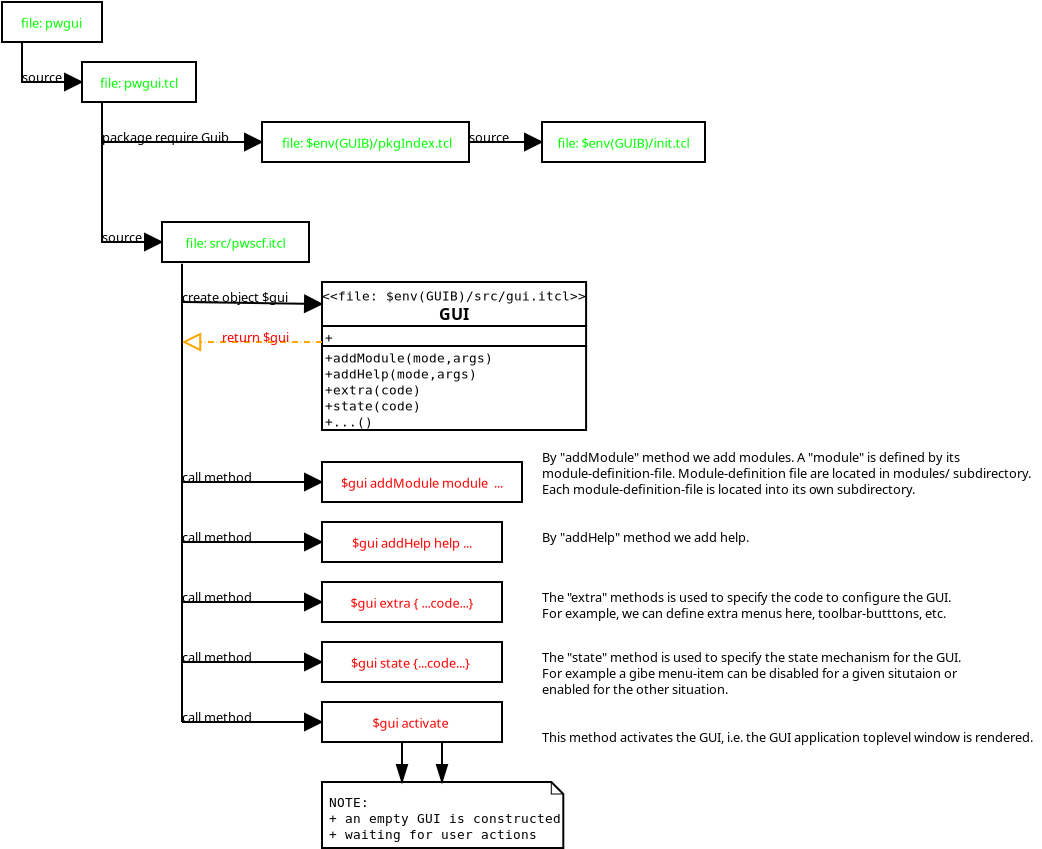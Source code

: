 <?xml version="1.0" encoding="UTF-8"?>
<dia:diagram xmlns:dia="http://www.lysator.liu.se/~alla/dia/"><dia:layer name="Background" visible="true"><dia:object type="Flowchart - Box" version="0" id="O0"><dia:attribute name="obj_pos"><dia:point val="1,1"/></dia:attribute><dia:attribute name="obj_bb"><dia:rectangle val="0.95,0.95;6.05,3.05"/></dia:attribute><dia:attribute name="elem_corner"><dia:point val="1,1"/></dia:attribute><dia:attribute name="elem_width"><dia:real val="5"/></dia:attribute><dia:attribute name="elem_height"><dia:real val="2"/></dia:attribute><dia:attribute name="show_background"><dia:boolean val="true"/></dia:attribute><dia:attribute name="padding"><dia:real val="0.5"/></dia:attribute><dia:attribute name="text"><dia:composite type="text"><dia:attribute name="string"><dia:string>#file: pwgui#</dia:string></dia:attribute><dia:attribute name="font"><dia:font family="sans" style="0" name="Courier"/></dia:attribute><dia:attribute name="height"><dia:real val="0.8"/></dia:attribute><dia:attribute name="pos"><dia:point val="3.5,2.3"/></dia:attribute><dia:attribute name="color"><dia:color val="#00ff00"/></dia:attribute><dia:attribute name="alignment"><dia:enum val="1"/></dia:attribute></dia:composite></dia:attribute></dia:object><dia:object type="Flowchart - Box" version="0" id="O1"><dia:attribute name="obj_pos"><dia:point val="5,4"/></dia:attribute><dia:attribute name="obj_bb"><dia:rectangle val="4.95,3.95;10.75,6.05"/></dia:attribute><dia:attribute name="elem_corner"><dia:point val="5,4"/></dia:attribute><dia:attribute name="elem_width"><dia:real val="5.7"/></dia:attribute><dia:attribute name="elem_height"><dia:real val="2"/></dia:attribute><dia:attribute name="show_background"><dia:boolean val="true"/></dia:attribute><dia:attribute name="padding"><dia:real val="0.5"/></dia:attribute><dia:attribute name="text"><dia:composite type="text"><dia:attribute name="string"><dia:string>#file: pwgui.tcl#</dia:string></dia:attribute><dia:attribute name="font"><dia:font family="sans" style="0" name="Courier"/></dia:attribute><dia:attribute name="height"><dia:real val="0.8"/></dia:attribute><dia:attribute name="pos"><dia:point val="7.85,5.3"/></dia:attribute><dia:attribute name="color"><dia:color val="#00ff00"/></dia:attribute><dia:attribute name="alignment"><dia:enum val="1"/></dia:attribute></dia:composite></dia:attribute></dia:object><dia:object type="Flowchart - Box" version="0" id="O2"><dia:attribute name="obj_pos"><dia:point val="14,7"/></dia:attribute><dia:attribute name="obj_bb"><dia:rectangle val="13.95,6.95;24.4,9.05"/></dia:attribute><dia:attribute name="elem_corner"><dia:point val="14,7"/></dia:attribute><dia:attribute name="elem_width"><dia:real val="10.35"/></dia:attribute><dia:attribute name="elem_height"><dia:real val="2"/></dia:attribute><dia:attribute name="show_background"><dia:boolean val="true"/></dia:attribute><dia:attribute name="padding"><dia:real val="0.5"/></dia:attribute><dia:attribute name="text"><dia:composite type="text"><dia:attribute name="string"><dia:string># file: $env(GUIB)/pkgIndex.tcl#</dia:string></dia:attribute><dia:attribute name="font"><dia:font family="sans" style="0" name="Courier"/></dia:attribute><dia:attribute name="height"><dia:real val="0.8"/></dia:attribute><dia:attribute name="pos"><dia:point val="19.175,8.3"/></dia:attribute><dia:attribute name="color"><dia:color val="#00ff00"/></dia:attribute><dia:attribute name="alignment"><dia:enum val="1"/></dia:attribute></dia:composite></dia:attribute></dia:object><dia:object type="Standard - Text" version="0" id="O3"><dia:attribute name="obj_pos"><dia:point val="7,21"/></dia:attribute><dia:attribute name="obj_bb"><dia:rectangle val="7,20.3;7,21.3"/></dia:attribute><dia:attribute name="text"><dia:composite type="text"><dia:attribute name="string"><dia:string>##</dia:string></dia:attribute><dia:attribute name="font"><dia:font family="sans" style="0" name="Courier"/></dia:attribute><dia:attribute name="height"><dia:real val="0.8"/></dia:attribute><dia:attribute name="pos"><dia:point val="7,21"/></dia:attribute><dia:attribute name="color"><dia:color val="#000000"/></dia:attribute><dia:attribute name="alignment"><dia:enum val="0"/></dia:attribute></dia:composite></dia:attribute></dia:object><dia:object type="Flowchart - Box" version="0" id="O4"><dia:attribute name="obj_pos"><dia:point val="28,7"/></dia:attribute><dia:attribute name="obj_bb"><dia:rectangle val="27.95,6.95;36.2,9.05"/></dia:attribute><dia:attribute name="elem_corner"><dia:point val="28,7"/></dia:attribute><dia:attribute name="elem_width"><dia:real val="8.15"/></dia:attribute><dia:attribute name="elem_height"><dia:real val="2"/></dia:attribute><dia:attribute name="show_background"><dia:boolean val="true"/></dia:attribute><dia:attribute name="padding"><dia:real val="0.5"/></dia:attribute><dia:attribute name="text"><dia:composite type="text"><dia:attribute name="string"><dia:string>#file: $env(GUIB)/init.tcl#</dia:string></dia:attribute><dia:attribute name="font"><dia:font family="sans" style="0" name="Courier"/></dia:attribute><dia:attribute name="height"><dia:real val="0.8"/></dia:attribute><dia:attribute name="pos"><dia:point val="32.075,8.3"/></dia:attribute><dia:attribute name="color"><dia:color val="#00ff00"/></dia:attribute><dia:attribute name="alignment"><dia:enum val="1"/></dia:attribute></dia:composite></dia:attribute></dia:object><dia:object type="Standard - ZigZagLine" version="0" id="O5"><dia:attribute name="obj_pos"><dia:point val="2,3"/></dia:attribute><dia:attribute name="obj_bb"><dia:rectangle val="1.95,2.95;5.071,5.05"/></dia:attribute><dia:attribute name="orth_points"><dia:point val="2,3"/><dia:point val="2,5"/><dia:point val="5,5"/><dia:point val="5,5"/></dia:attribute><dia:attribute name="orth_orient"><dia:enum val="1"/><dia:enum val="0"/><dia:enum val="1"/></dia:attribute><dia:attribute name="end_arrow"><dia:enum val="3"/></dia:attribute><dia:attribute name="end_arrow_length"><dia:real val="0.8"/></dia:attribute><dia:attribute name="end_arrow_width"><dia:real val="0.8"/></dia:attribute></dia:object><dia:object type="Standard - ZigZagLine" version="0" id="O6"><dia:attribute name="obj_pos"><dia:point val="6,6"/></dia:attribute><dia:attribute name="obj_bb"><dia:rectangle val="5.95,5.95;14.071,8.05"/></dia:attribute><dia:attribute name="orth_points"><dia:point val="6,6"/><dia:point val="6,8"/><dia:point val="14,8"/><dia:point val="14,8"/></dia:attribute><dia:attribute name="orth_orient"><dia:enum val="1"/><dia:enum val="0"/><dia:enum val="1"/></dia:attribute><dia:attribute name="end_arrow"><dia:enum val="3"/></dia:attribute><dia:attribute name="end_arrow_length"><dia:real val="0.8"/></dia:attribute><dia:attribute name="end_arrow_width"><dia:real val="0.8"/></dia:attribute></dia:object><dia:object type="Standard - ZigZagLine" version="0" id="O7"><dia:attribute name="obj_pos"><dia:point val="6,8"/></dia:attribute><dia:attribute name="obj_bb"><dia:rectangle val="5.95,7.95;9.071,13.05"/></dia:attribute><dia:attribute name="orth_points"><dia:point val="6,8"/><dia:point val="6,13"/><dia:point val="9,13"/><dia:point val="9,13"/></dia:attribute><dia:attribute name="orth_orient"><dia:enum val="1"/><dia:enum val="0"/><dia:enum val="1"/></dia:attribute><dia:attribute name="end_arrow"><dia:enum val="3"/></dia:attribute><dia:attribute name="end_arrow_length"><dia:real val="0.8"/></dia:attribute><dia:attribute name="end_arrow_width"><dia:real val="0.8"/></dia:attribute></dia:object><dia:object type="Flowchart - Box" version="0" id="O8"><dia:attribute name="obj_pos"><dia:point val="9,12"/></dia:attribute><dia:attribute name="obj_bb"><dia:rectangle val="8.95,11.95;16.4,14.05"/></dia:attribute><dia:attribute name="elem_corner"><dia:point val="9,12"/></dia:attribute><dia:attribute name="elem_width"><dia:real val="7.35"/></dia:attribute><dia:attribute name="elem_height"><dia:real val="2"/></dia:attribute><dia:attribute name="show_background"><dia:boolean val="true"/></dia:attribute><dia:attribute name="padding"><dia:real val="0.5"/></dia:attribute><dia:attribute name="text"><dia:composite type="text"><dia:attribute name="string"><dia:string>#file: src/pwscf.itcl#</dia:string></dia:attribute><dia:attribute name="font"><dia:font family="sans" style="0" name="Courier"/></dia:attribute><dia:attribute name="height"><dia:real val="0.8"/></dia:attribute><dia:attribute name="pos"><dia:point val="12.675,13.3"/></dia:attribute><dia:attribute name="color"><dia:color val="#00ff00"/></dia:attribute><dia:attribute name="alignment"><dia:enum val="1"/></dia:attribute></dia:composite></dia:attribute></dia:object><dia:object type="Standard - Text" version="0" id="O9"><dia:attribute name="obj_pos"><dia:point val="2,5"/></dia:attribute><dia:attribute name="obj_bb"><dia:rectangle val="2,4.3;4.1,5.3"/></dia:attribute><dia:attribute name="text"><dia:composite type="text"><dia:attribute name="string"><dia:string>#source#</dia:string></dia:attribute><dia:attribute name="font"><dia:font family="sans" style="0" name="Courier"/></dia:attribute><dia:attribute name="height"><dia:real val="0.8"/></dia:attribute><dia:attribute name="pos"><dia:point val="2,5"/></dia:attribute><dia:attribute name="color"><dia:color val="#000000"/></dia:attribute><dia:attribute name="alignment"><dia:enum val="0"/></dia:attribute></dia:composite></dia:attribute></dia:object><dia:object type="Standard - Text" version="0" id="O10"><dia:attribute name="obj_pos"><dia:point val="24.35,8"/></dia:attribute><dia:attribute name="obj_bb"><dia:rectangle val="24.35,7.3;26.45,8.3"/></dia:attribute><dia:attribute name="text"><dia:composite type="text"><dia:attribute name="string"><dia:string>#source#</dia:string></dia:attribute><dia:attribute name="font"><dia:font family="sans" style="0" name="Courier"/></dia:attribute><dia:attribute name="height"><dia:real val="0.8"/></dia:attribute><dia:attribute name="pos"><dia:point val="24.35,8"/></dia:attribute><dia:attribute name="color"><dia:color val="#000000"/></dia:attribute><dia:attribute name="alignment"><dia:enum val="0"/></dia:attribute></dia:composite></dia:attribute><dia:connections><dia:connection handle="0" to="O2" connection="8"/></dia:connections></dia:object><dia:object type="Standard - Text" version="0" id="O11"><dia:attribute name="obj_pos"><dia:point val="6,8"/></dia:attribute><dia:attribute name="obj_bb"><dia:rectangle val="6,7.3;12.7,8.3"/></dia:attribute><dia:attribute name="text"><dia:composite type="text"><dia:attribute name="string"><dia:string>#package require Guib#</dia:string></dia:attribute><dia:attribute name="font"><dia:font family="sans" style="0" name="Courier"/></dia:attribute><dia:attribute name="height"><dia:real val="0.8"/></dia:attribute><dia:attribute name="pos"><dia:point val="6,8"/></dia:attribute><dia:attribute name="color"><dia:color val="#000000"/></dia:attribute><dia:attribute name="alignment"><dia:enum val="0"/></dia:attribute></dia:composite></dia:attribute></dia:object><dia:object type="Standard - Text" version="0" id="O12"><dia:attribute name="obj_pos"><dia:point val="6,13"/></dia:attribute><dia:attribute name="obj_bb"><dia:rectangle val="6,12.3;8.1,13.3"/></dia:attribute><dia:attribute name="text"><dia:composite type="text"><dia:attribute name="string"><dia:string>#source#</dia:string></dia:attribute><dia:attribute name="font"><dia:font family="sans" style="0" name="Courier"/></dia:attribute><dia:attribute name="height"><dia:real val="0.8"/></dia:attribute><dia:attribute name="pos"><dia:point val="6,13"/></dia:attribute><dia:attribute name="color"><dia:color val="#000000"/></dia:attribute><dia:attribute name="alignment"><dia:enum val="0"/></dia:attribute></dia:composite></dia:attribute></dia:object><dia:object type="Standard - Line" version="0" id="O13"><dia:attribute name="obj_pos"><dia:point val="24.35,8"/></dia:attribute><dia:attribute name="obj_bb"><dia:rectangle val="24.3,7.2;28.05,8.8"/></dia:attribute><dia:attribute name="conn_endpoints"><dia:point val="24.35,8"/><dia:point val="28,8"/></dia:attribute><dia:attribute name="numcp"><dia:int val="1"/></dia:attribute><dia:attribute name="end_arrow"><dia:enum val="3"/></dia:attribute><dia:attribute name="end_arrow_length"><dia:real val="0.8"/></dia:attribute><dia:attribute name="end_arrow_width"><dia:real val="0.8"/></dia:attribute><dia:connections><dia:connection handle="0" to="O2" connection="8"/><dia:connection handle="1" to="O4" connection="7"/></dia:connections></dia:object><dia:object type="UML - Class" version="0" id="O14"><dia:attribute name="obj_pos"><dia:point val="17,15"/></dia:attribute><dia:attribute name="obj_bb"><dia:rectangle val="16.95,14.95;29.2,22.45"/></dia:attribute><dia:attribute name="elem_corner"><dia:point val="17,15"/></dia:attribute><dia:attribute name="elem_width"><dia:real val="12.15"/></dia:attribute><dia:attribute name="elem_height"><dia:real val="7.4"/></dia:attribute><dia:attribute name="name"><dia:string>#GUI#</dia:string></dia:attribute><dia:attribute name="stereotype"><dia:string>#file: $env(GUIB)/src/gui.itcl#</dia:string></dia:attribute><dia:attribute name="comment"><dia:string>##</dia:string></dia:attribute><dia:attribute name="abstract"><dia:boolean val="false"/></dia:attribute><dia:attribute name="suppress_attributes"><dia:boolean val="false"/></dia:attribute><dia:attribute name="suppress_operations"><dia:boolean val="false"/></dia:attribute><dia:attribute name="visible_attributes"><dia:boolean val="true"/></dia:attribute><dia:attribute name="visible_operations"><dia:boolean val="true"/></dia:attribute><dia:attribute name="visible_comments"><dia:boolean val="false"/></dia:attribute><dia:attribute name="foreground_color"><dia:color val="#000000"/></dia:attribute><dia:attribute name="background_color"><dia:color val="#ffffff"/></dia:attribute><dia:attribute name="normal_font"><dia:font family="monospace" style="0" name="Courier"/></dia:attribute><dia:attribute name="abstract_font"><dia:font family="monospace" style="88" name="Courier"/></dia:attribute><dia:attribute name="polymorphic_font"><dia:font family="monospace" style="8" name="Courier"/></dia:attribute><dia:attribute name="classname_font"><dia:font family="sans" style="80" name="Courier"/></dia:attribute><dia:attribute name="abstract_classname_font"><dia:font family="sans" style="88" name="Courier"/></dia:attribute><dia:attribute name="comment_font"><dia:font family="sans" style="8" name="Courier"/></dia:attribute><dia:attribute name="font_height"><dia:real val="0.8"/></dia:attribute><dia:attribute name="polymorphic_font_height"><dia:real val="0.8"/></dia:attribute><dia:attribute name="abstract_font_height"><dia:real val="0.8"/></dia:attribute><dia:attribute name="classname_font_height"><dia:real val="1"/></dia:attribute><dia:attribute name="abstract_classname_font_height"><dia:real val="1"/></dia:attribute><dia:attribute name="comment_font_height"><dia:real val="1"/></dia:attribute><dia:attribute name="attributes"><dia:composite type="umlattribute"><dia:attribute name="name"><dia:string>##</dia:string></dia:attribute><dia:attribute name="type"><dia:string>##</dia:string></dia:attribute><dia:attribute name="value"><dia:string>##</dia:string></dia:attribute><dia:attribute name="comment"><dia:string>##</dia:string></dia:attribute><dia:attribute name="visibility"><dia:enum val="0"/></dia:attribute><dia:attribute name="abstract"><dia:boolean val="false"/></dia:attribute><dia:attribute name="class_scope"><dia:boolean val="false"/></dia:attribute></dia:composite></dia:attribute><dia:attribute name="operations"><dia:composite type="umloperation"><dia:attribute name="name"><dia:string>#addModule#</dia:string></dia:attribute><dia:attribute name="stereotype"><dia:string>##</dia:string></dia:attribute><dia:attribute name="type"><dia:string>##</dia:string></dia:attribute><dia:attribute name="visibility"><dia:enum val="0"/></dia:attribute><dia:attribute name="comment"><dia:string>##</dia:string></dia:attribute><dia:attribute name="abstract"><dia:boolean val="false"/></dia:attribute><dia:attribute name="inheritance_type"><dia:enum val="2"/></dia:attribute><dia:attribute name="query"><dia:boolean val="false"/></dia:attribute><dia:attribute name="class_scope"><dia:boolean val="false"/></dia:attribute><dia:attribute name="parameters"><dia:composite type="umlparameter"><dia:attribute name="name"><dia:string>#mode#</dia:string></dia:attribute><dia:attribute name="type"><dia:string>##</dia:string></dia:attribute><dia:attribute name="value"><dia:string>##</dia:string></dia:attribute><dia:attribute name="comment"><dia:string>##</dia:string></dia:attribute><dia:attribute name="kind"><dia:enum val="0"/></dia:attribute></dia:composite><dia:composite type="umlparameter"><dia:attribute name="name"><dia:string>#args#</dia:string></dia:attribute><dia:attribute name="type"><dia:string>##</dia:string></dia:attribute><dia:attribute name="value"><dia:string>##</dia:string></dia:attribute><dia:attribute name="comment"><dia:string>##</dia:string></dia:attribute><dia:attribute name="kind"><dia:enum val="0"/></dia:attribute></dia:composite></dia:attribute></dia:composite><dia:composite type="umloperation"><dia:attribute name="name"><dia:string>#addHelp#</dia:string></dia:attribute><dia:attribute name="stereotype"><dia:string>##</dia:string></dia:attribute><dia:attribute name="type"><dia:string>##</dia:string></dia:attribute><dia:attribute name="visibility"><dia:enum val="0"/></dia:attribute><dia:attribute name="comment"><dia:string>##</dia:string></dia:attribute><dia:attribute name="abstract"><dia:boolean val="false"/></dia:attribute><dia:attribute name="inheritance_type"><dia:enum val="2"/></dia:attribute><dia:attribute name="query"><dia:boolean val="false"/></dia:attribute><dia:attribute name="class_scope"><dia:boolean val="false"/></dia:attribute><dia:attribute name="parameters"><dia:composite type="umlparameter"><dia:attribute name="name"><dia:string>#mode#</dia:string></dia:attribute><dia:attribute name="type"><dia:string>##</dia:string></dia:attribute><dia:attribute name="value"><dia:string>##</dia:string></dia:attribute><dia:attribute name="comment"><dia:string>##</dia:string></dia:attribute><dia:attribute name="kind"><dia:enum val="0"/></dia:attribute></dia:composite><dia:composite type="umlparameter"><dia:attribute name="name"><dia:string>#args#</dia:string></dia:attribute><dia:attribute name="type"><dia:string>##</dia:string></dia:attribute><dia:attribute name="value"><dia:string>##</dia:string></dia:attribute><dia:attribute name="comment"><dia:string>##</dia:string></dia:attribute><dia:attribute name="kind"><dia:enum val="0"/></dia:attribute></dia:composite></dia:attribute></dia:composite><dia:composite type="umloperation"><dia:attribute name="name"><dia:string>#extra#</dia:string></dia:attribute><dia:attribute name="stereotype"><dia:string>##</dia:string></dia:attribute><dia:attribute name="type"><dia:string>##</dia:string></dia:attribute><dia:attribute name="visibility"><dia:enum val="0"/></dia:attribute><dia:attribute name="comment"><dia:string>##</dia:string></dia:attribute><dia:attribute name="abstract"><dia:boolean val="false"/></dia:attribute><dia:attribute name="inheritance_type"><dia:enum val="2"/></dia:attribute><dia:attribute name="query"><dia:boolean val="false"/></dia:attribute><dia:attribute name="class_scope"><dia:boolean val="false"/></dia:attribute><dia:attribute name="parameters"><dia:composite type="umlparameter"><dia:attribute name="name"><dia:string>#code#</dia:string></dia:attribute><dia:attribute name="type"><dia:string>##</dia:string></dia:attribute><dia:attribute name="value"><dia:string>##</dia:string></dia:attribute><dia:attribute name="comment"><dia:string>##</dia:string></dia:attribute><dia:attribute name="kind"><dia:enum val="0"/></dia:attribute></dia:composite></dia:attribute></dia:composite><dia:composite type="umloperation"><dia:attribute name="name"><dia:string>#state#</dia:string></dia:attribute><dia:attribute name="stereotype"><dia:string>##</dia:string></dia:attribute><dia:attribute name="type"><dia:string>##</dia:string></dia:attribute><dia:attribute name="visibility"><dia:enum val="0"/></dia:attribute><dia:attribute name="comment"><dia:string>##</dia:string></dia:attribute><dia:attribute name="abstract"><dia:boolean val="false"/></dia:attribute><dia:attribute name="inheritance_type"><dia:enum val="2"/></dia:attribute><dia:attribute name="query"><dia:boolean val="false"/></dia:attribute><dia:attribute name="class_scope"><dia:boolean val="false"/></dia:attribute><dia:attribute name="parameters"><dia:composite type="umlparameter"><dia:attribute name="name"><dia:string>#code#</dia:string></dia:attribute><dia:attribute name="type"><dia:string>##</dia:string></dia:attribute><dia:attribute name="value"><dia:string>##</dia:string></dia:attribute><dia:attribute name="comment"><dia:string>##</dia:string></dia:attribute><dia:attribute name="kind"><dia:enum val="0"/></dia:attribute></dia:composite></dia:attribute></dia:composite><dia:composite type="umloperation"><dia:attribute name="name"><dia:string>#...#</dia:string></dia:attribute><dia:attribute name="stereotype"><dia:string>##</dia:string></dia:attribute><dia:attribute name="type"><dia:string>##</dia:string></dia:attribute><dia:attribute name="visibility"><dia:enum val="0"/></dia:attribute><dia:attribute name="comment"><dia:string>##</dia:string></dia:attribute><dia:attribute name="abstract"><dia:boolean val="false"/></dia:attribute><dia:attribute name="inheritance_type"><dia:enum val="2"/></dia:attribute><dia:attribute name="query"><dia:boolean val="false"/></dia:attribute><dia:attribute name="class_scope"><dia:boolean val="false"/></dia:attribute><dia:attribute name="parameters"/></dia:composite></dia:attribute><dia:attribute name="template"><dia:boolean val="false"/></dia:attribute><dia:attribute name="templates"/></dia:object><dia:object type="Standard - Text" version="0" id="O15"><dia:attribute name="obj_pos"><dia:point val="10,16"/></dia:attribute><dia:attribute name="obj_bb"><dia:rectangle val="10,15.3;15.7,16.3"/></dia:attribute><dia:attribute name="text"><dia:composite type="text"><dia:attribute name="string"><dia:string>#create object $gui#</dia:string></dia:attribute><dia:attribute name="font"><dia:font family="sans" style="0" name="Courier"/></dia:attribute><dia:attribute name="height"><dia:real val="0.8"/></dia:attribute><dia:attribute name="pos"><dia:point val="10,16"/></dia:attribute><dia:attribute name="color"><dia:color val="#000000"/></dia:attribute><dia:attribute name="alignment"><dia:enum val="0"/></dia:attribute></dia:composite></dia:attribute></dia:object><dia:object type="Standard - Text" version="0" id="O16"><dia:attribute name="obj_pos"><dia:point val="10,25"/></dia:attribute><dia:attribute name="obj_bb"><dia:rectangle val="10,24.3;13.6,25.3"/></dia:attribute><dia:attribute name="text"><dia:composite type="text"><dia:attribute name="string"><dia:string>#call method#</dia:string></dia:attribute><dia:attribute name="font"><dia:font family="sans" style="0" name="Courier"/></dia:attribute><dia:attribute name="height"><dia:real val="0.8"/></dia:attribute><dia:attribute name="pos"><dia:point val="10,25"/></dia:attribute><dia:attribute name="color"><dia:color val="#000000"/></dia:attribute><dia:attribute name="alignment"><dia:enum val="0"/></dia:attribute></dia:composite></dia:attribute></dia:object><dia:object type="Standard - Line" version="0" id="O17"><dia:attribute name="obj_pos"><dia:point val="10,14.086"/></dia:attribute><dia:attribute name="obj_bb"><dia:rectangle val="9.95,14.036;10.05,37.05"/></dia:attribute><dia:attribute name="conn_endpoints"><dia:point val="10,14.086"/><dia:point val="10,37"/></dia:attribute><dia:attribute name="numcp"><dia:int val="1"/></dia:attribute></dia:object><dia:object type="Standard - Line" version="0" id="O18"><dia:attribute name="obj_pos"><dia:point val="10,16"/></dia:attribute><dia:attribute name="obj_bb"><dia:rectangle val="9.949,15.299;17.061,16.901"/></dia:attribute><dia:attribute name="conn_endpoints"><dia:point val="10,16"/><dia:point val="17,16.1"/></dia:attribute><dia:attribute name="numcp"><dia:int val="1"/></dia:attribute><dia:attribute name="end_arrow"><dia:enum val="3"/></dia:attribute><dia:attribute name="end_arrow_length"><dia:real val="0.8"/></dia:attribute><dia:attribute name="end_arrow_width"><dia:real val="0.8"/></dia:attribute><dia:connections><dia:connection handle="1" to="O14" connection="3"/></dia:connections></dia:object><dia:object type="Standard - Line" version="0" id="O19"><dia:attribute name="obj_pos"><dia:point val="17,18"/></dia:attribute><dia:attribute name="obj_bb"><dia:rectangle val="9.95,17.2;17.05,18.8"/></dia:attribute><dia:attribute name="conn_endpoints"><dia:point val="17,18"/><dia:point val="10,18"/></dia:attribute><dia:attribute name="numcp"><dia:int val="1"/></dia:attribute><dia:attribute name="line_color"><dia:color val="#ffa500"/></dia:attribute><dia:attribute name="line_style"><dia:enum val="2"/></dia:attribute><dia:attribute name="end_arrow"><dia:enum val="12"/></dia:attribute><dia:attribute name="end_arrow_length"><dia:real val="0.8"/></dia:attribute><dia:attribute name="end_arrow_width"><dia:real val="0.8"/></dia:attribute><dia:attribute name="dashlength"><dia:real val="0.3"/></dia:attribute></dia:object><dia:object type="Standard - Text" version="0" id="O20"><dia:attribute name="obj_pos"><dia:point val="12,18"/></dia:attribute><dia:attribute name="obj_bb"><dia:rectangle val="12,17.3;15.5,18.3"/></dia:attribute><dia:attribute name="text"><dia:composite type="text"><dia:attribute name="string"><dia:string>#return $gui#</dia:string></dia:attribute><dia:attribute name="font"><dia:font family="sans" style="0" name="Courier"/></dia:attribute><dia:attribute name="height"><dia:real val="0.8"/></dia:attribute><dia:attribute name="pos"><dia:point val="12,18"/></dia:attribute><dia:attribute name="color"><dia:color val="#ff0000"/></dia:attribute><dia:attribute name="alignment"><dia:enum val="0"/></dia:attribute></dia:composite></dia:attribute></dia:object><dia:object type="Standard - Line" version="0" id="O21"><dia:attribute name="obj_pos"><dia:point val="10,25"/></dia:attribute><dia:attribute name="obj_bb"><dia:rectangle val="9.95,24.2;17.05,25.8"/></dia:attribute><dia:attribute name="conn_endpoints"><dia:point val="10,25"/><dia:point val="17,25"/></dia:attribute><dia:attribute name="numcp"><dia:int val="1"/></dia:attribute><dia:attribute name="end_arrow"><dia:enum val="3"/></dia:attribute><dia:attribute name="end_arrow_length"><dia:real val="0.8"/></dia:attribute><dia:attribute name="end_arrow_width"><dia:real val="0.8"/></dia:attribute><dia:connections><dia:connection handle="1" to="O22" connection="7"/></dia:connections></dia:object><dia:object type="Flowchart - Box" version="0" id="O22"><dia:attribute name="obj_pos"><dia:point val="17,24"/></dia:attribute><dia:attribute name="obj_bb"><dia:rectangle val="16.95,23.95;27.05,26.05"/></dia:attribute><dia:attribute name="elem_corner"><dia:point val="17,24"/></dia:attribute><dia:attribute name="elem_width"><dia:real val="10"/></dia:attribute><dia:attribute name="elem_height"><dia:real val="2"/></dia:attribute><dia:attribute name="show_background"><dia:boolean val="true"/></dia:attribute><dia:attribute name="padding"><dia:real val="0.5"/></dia:attribute><dia:attribute name="text"><dia:composite type="text"><dia:attribute name="string"><dia:string>#$gui addModule module  ...#</dia:string></dia:attribute><dia:attribute name="font"><dia:font family="sans" style="0" name="Courier"/></dia:attribute><dia:attribute name="height"><dia:real val="0.8"/></dia:attribute><dia:attribute name="pos"><dia:point val="22,25.3"/></dia:attribute><dia:attribute name="color"><dia:color val="#ff0000"/></dia:attribute><dia:attribute name="alignment"><dia:enum val="1"/></dia:attribute></dia:composite></dia:attribute></dia:object><dia:object type="Standard - Line" version="0" id="O23"><dia:attribute name="obj_pos"><dia:point val="10,28"/></dia:attribute><dia:attribute name="obj_bb"><dia:rectangle val="9.95,27.2;17.05,28.8"/></dia:attribute><dia:attribute name="conn_endpoints"><dia:point val="10,28"/><dia:point val="17,28"/></dia:attribute><dia:attribute name="numcp"><dia:int val="1"/></dia:attribute><dia:attribute name="end_arrow"><dia:enum val="3"/></dia:attribute><dia:attribute name="end_arrow_length"><dia:real val="0.8"/></dia:attribute><dia:attribute name="end_arrow_width"><dia:real val="0.8"/></dia:attribute><dia:connections><dia:connection handle="1" to="O24" connection="7"/></dia:connections></dia:object><dia:object type="Flowchart - Box" version="0" id="O24"><dia:attribute name="obj_pos"><dia:point val="17,27"/></dia:attribute><dia:attribute name="obj_bb"><dia:rectangle val="16.95,26.95;26.05,29.05"/></dia:attribute><dia:attribute name="elem_corner"><dia:point val="17,27"/></dia:attribute><dia:attribute name="elem_width"><dia:real val="9"/></dia:attribute><dia:attribute name="elem_height"><dia:real val="2"/></dia:attribute><dia:attribute name="show_background"><dia:boolean val="true"/></dia:attribute><dia:attribute name="padding"><dia:real val="0.5"/></dia:attribute><dia:attribute name="text"><dia:composite type="text"><dia:attribute name="string"><dia:string>#$gui addHelp help ...#</dia:string></dia:attribute><dia:attribute name="font"><dia:font family="sans" style="0" name="Courier"/></dia:attribute><dia:attribute name="height"><dia:real val="0.8"/></dia:attribute><dia:attribute name="pos"><dia:point val="21.5,28.3"/></dia:attribute><dia:attribute name="color"><dia:color val="#ff0000"/></dia:attribute><dia:attribute name="alignment"><dia:enum val="1"/></dia:attribute></dia:composite></dia:attribute></dia:object><dia:object type="Standard - Line" version="0" id="O25"><dia:attribute name="obj_pos"><dia:point val="10,31"/></dia:attribute><dia:attribute name="obj_bb"><dia:rectangle val="9.95,30.2;17.05,31.8"/></dia:attribute><dia:attribute name="conn_endpoints"><dia:point val="10,31"/><dia:point val="17,31"/></dia:attribute><dia:attribute name="numcp"><dia:int val="1"/></dia:attribute><dia:attribute name="end_arrow"><dia:enum val="3"/></dia:attribute><dia:attribute name="end_arrow_length"><dia:real val="0.8"/></dia:attribute><dia:attribute name="end_arrow_width"><dia:real val="0.8"/></dia:attribute><dia:connections><dia:connection handle="1" to="O26" connection="7"/></dia:connections></dia:object><dia:object type="Flowchart - Box" version="0" id="O26"><dia:attribute name="obj_pos"><dia:point val="17,30"/></dia:attribute><dia:attribute name="obj_bb"><dia:rectangle val="16.95,29.95;26.05,32.05"/></dia:attribute><dia:attribute name="elem_corner"><dia:point val="17,30"/></dia:attribute><dia:attribute name="elem_width"><dia:real val="9"/></dia:attribute><dia:attribute name="elem_height"><dia:real val="2"/></dia:attribute><dia:attribute name="show_background"><dia:boolean val="true"/></dia:attribute><dia:attribute name="padding"><dia:real val="0.5"/></dia:attribute><dia:attribute name="text"><dia:composite type="text"><dia:attribute name="string"><dia:string>#$gui extra { ...code...}#</dia:string></dia:attribute><dia:attribute name="font"><dia:font family="sans" style="0" name="Courier"/></dia:attribute><dia:attribute name="height"><dia:real val="0.8"/></dia:attribute><dia:attribute name="pos"><dia:point val="21.5,31.3"/></dia:attribute><dia:attribute name="color"><dia:color val="#ff0000"/></dia:attribute><dia:attribute name="alignment"><dia:enum val="1"/></dia:attribute></dia:composite></dia:attribute></dia:object><dia:object type="Standard - Line" version="0" id="O27"><dia:attribute name="obj_pos"><dia:point val="10,34"/></dia:attribute><dia:attribute name="obj_bb"><dia:rectangle val="9.95,33.2;17.05,34.8"/></dia:attribute><dia:attribute name="conn_endpoints"><dia:point val="10,34"/><dia:point val="17,34"/></dia:attribute><dia:attribute name="numcp"><dia:int val="1"/></dia:attribute><dia:attribute name="end_arrow"><dia:enum val="3"/></dia:attribute><dia:attribute name="end_arrow_length"><dia:real val="0.8"/></dia:attribute><dia:attribute name="end_arrow_width"><dia:real val="0.8"/></dia:attribute><dia:connections><dia:connection handle="1" to="O28" connection="7"/></dia:connections></dia:object><dia:object type="Flowchart - Box" version="0" id="O28"><dia:attribute name="obj_pos"><dia:point val="17,33"/></dia:attribute><dia:attribute name="obj_bb"><dia:rectangle val="16.95,32.95;26.05,35.05"/></dia:attribute><dia:attribute name="elem_corner"><dia:point val="17,33"/></dia:attribute><dia:attribute name="elem_width"><dia:real val="9"/></dia:attribute><dia:attribute name="elem_height"><dia:real val="2"/></dia:attribute><dia:attribute name="show_background"><dia:boolean val="true"/></dia:attribute><dia:attribute name="padding"><dia:real val="0.5"/></dia:attribute><dia:attribute name="text"><dia:composite type="text"><dia:attribute name="string"><dia:string>#$gui state {...code...} #</dia:string></dia:attribute><dia:attribute name="font"><dia:font family="sans" style="0" name="Courier"/></dia:attribute><dia:attribute name="height"><dia:real val="0.8"/></dia:attribute><dia:attribute name="pos"><dia:point val="21.5,34.3"/></dia:attribute><dia:attribute name="color"><dia:color val="#ff0000"/></dia:attribute><dia:attribute name="alignment"><dia:enum val="1"/></dia:attribute></dia:composite></dia:attribute></dia:object><dia:object type="Standard - Text" version="0" id="O29"><dia:attribute name="obj_pos"><dia:point val="10,28"/></dia:attribute><dia:attribute name="obj_bb"><dia:rectangle val="10,27.3;13.6,28.3"/></dia:attribute><dia:attribute name="text"><dia:composite type="text"><dia:attribute name="string"><dia:string>#call method#</dia:string></dia:attribute><dia:attribute name="font"><dia:font family="sans" style="0" name="Courier"/></dia:attribute><dia:attribute name="height"><dia:real val="0.8"/></dia:attribute><dia:attribute name="pos"><dia:point val="10,28"/></dia:attribute><dia:attribute name="color"><dia:color val="#000000"/></dia:attribute><dia:attribute name="alignment"><dia:enum val="0"/></dia:attribute></dia:composite></dia:attribute></dia:object><dia:object type="Standard - Text" version="0" id="O30"><dia:attribute name="obj_pos"><dia:point val="10,31"/></dia:attribute><dia:attribute name="obj_bb"><dia:rectangle val="10,30.3;13.6,31.3"/></dia:attribute><dia:attribute name="text"><dia:composite type="text"><dia:attribute name="string"><dia:string>#call method#</dia:string></dia:attribute><dia:attribute name="font"><dia:font family="sans" style="0" name="Courier"/></dia:attribute><dia:attribute name="height"><dia:real val="0.8"/></dia:attribute><dia:attribute name="pos"><dia:point val="10,31"/></dia:attribute><dia:attribute name="color"><dia:color val="#000000"/></dia:attribute><dia:attribute name="alignment"><dia:enum val="0"/></dia:attribute></dia:composite></dia:attribute></dia:object><dia:object type="Standard - Text" version="0" id="O31"><dia:attribute name="obj_pos"><dia:point val="10,34"/></dia:attribute><dia:attribute name="obj_bb"><dia:rectangle val="10,33.3;13.6,34.3"/></dia:attribute><dia:attribute name="text"><dia:composite type="text"><dia:attribute name="string"><dia:string>#call method#</dia:string></dia:attribute><dia:attribute name="font"><dia:font family="sans" style="0" name="Courier"/></dia:attribute><dia:attribute name="height"><dia:real val="0.8"/></dia:attribute><dia:attribute name="pos"><dia:point val="10,34"/></dia:attribute><dia:attribute name="color"><dia:color val="#000000"/></dia:attribute><dia:attribute name="alignment"><dia:enum val="0"/></dia:attribute></dia:composite></dia:attribute></dia:object><dia:object type="Standard - Line" version="0" id="O32"><dia:attribute name="obj_pos"><dia:point val="10,37"/></dia:attribute><dia:attribute name="obj_bb"><dia:rectangle val="9.95,36.2;17.05,37.8"/></dia:attribute><dia:attribute name="conn_endpoints"><dia:point val="10,37"/><dia:point val="17,37"/></dia:attribute><dia:attribute name="numcp"><dia:int val="1"/></dia:attribute><dia:attribute name="end_arrow"><dia:enum val="3"/></dia:attribute><dia:attribute name="end_arrow_length"><dia:real val="0.8"/></dia:attribute><dia:attribute name="end_arrow_width"><dia:real val="0.8"/></dia:attribute></dia:object><dia:object type="Standard - Text" version="0" id="O33"><dia:attribute name="obj_pos"><dia:point val="10,37"/></dia:attribute><dia:attribute name="obj_bb"><dia:rectangle val="10,36.3;13.6,37.3"/></dia:attribute><dia:attribute name="text"><dia:composite type="text"><dia:attribute name="string"><dia:string>#call method#</dia:string></dia:attribute><dia:attribute name="font"><dia:font family="sans" style="0" name="Courier"/></dia:attribute><dia:attribute name="height"><dia:real val="0.8"/></dia:attribute><dia:attribute name="pos"><dia:point val="10,37"/></dia:attribute><dia:attribute name="color"><dia:color val="#000000"/></dia:attribute><dia:attribute name="alignment"><dia:enum val="0"/></dia:attribute></dia:composite></dia:attribute></dia:object><dia:object type="Flowchart - Box" version="0" id="O34"><dia:attribute name="obj_pos"><dia:point val="17,36"/></dia:attribute><dia:attribute name="obj_bb"><dia:rectangle val="16.95,35.95;26.05,38.05"/></dia:attribute><dia:attribute name="elem_corner"><dia:point val="17,36"/></dia:attribute><dia:attribute name="elem_width"><dia:real val="9"/></dia:attribute><dia:attribute name="elem_height"><dia:real val="2"/></dia:attribute><dia:attribute name="show_background"><dia:boolean val="true"/></dia:attribute><dia:attribute name="padding"><dia:real val="0.5"/></dia:attribute><dia:attribute name="text"><dia:composite type="text"><dia:attribute name="string"><dia:string>#$gui activate #</dia:string></dia:attribute><dia:attribute name="font"><dia:font family="sans" style="0" name="Courier"/></dia:attribute><dia:attribute name="height"><dia:real val="0.8"/></dia:attribute><dia:attribute name="pos"><dia:point val="21.5,37.3"/></dia:attribute><dia:attribute name="color"><dia:color val="#ff0000"/></dia:attribute><dia:attribute name="alignment"><dia:enum val="1"/></dia:attribute></dia:composite></dia:attribute></dia:object><dia:object type="UML - Note" version="0" id="O35"><dia:attribute name="obj_pos"><dia:point val="17,40"/></dia:attribute><dia:attribute name="obj_bb"><dia:rectangle val="16.95,39.95;28.1,43.35"/></dia:attribute><dia:attribute name="elem_corner"><dia:point val="17,40"/></dia:attribute><dia:attribute name="elem_width"><dia:real val="11.05"/></dia:attribute><dia:attribute name="elem_height"><dia:real val="3.3"/></dia:attribute><dia:attribute name="text"><dia:composite type="text"><dia:attribute name="string"><dia:string>#NOTE: 
+ an empty GUI is constructed
+ waiting for user actions#</dia:string></dia:attribute><dia:attribute name="font"><dia:font family="monospace" style="0" name="Courier"/></dia:attribute><dia:attribute name="height"><dia:real val="0.8"/></dia:attribute><dia:attribute name="pos"><dia:point val="17.35,41.25"/></dia:attribute><dia:attribute name="color"><dia:color val="#000000"/></dia:attribute><dia:attribute name="alignment"><dia:enum val="0"/></dia:attribute></dia:composite></dia:attribute></dia:object><dia:object type="UML - Message" version="0" id="O36"><dia:attribute name="obj_pos"><dia:point val="21,38"/></dia:attribute><dia:attribute name="obj_bb"><dia:rectangle val="20.6,37.95;21.4,40.05"/></dia:attribute><dia:attribute name="conn_endpoints"><dia:point val="21,38"/><dia:point val="21,40"/></dia:attribute><dia:attribute name="text"><dia:string>##</dia:string></dia:attribute><dia:attribute name="type"><dia:enum val="0"/></dia:attribute><dia:attribute name="text_pos"><dia:point val="21,39"/></dia:attribute></dia:object><dia:object type="UML - Message" version="0" id="O37"><dia:attribute name="obj_pos"><dia:point val="23,38"/></dia:attribute><dia:attribute name="obj_bb"><dia:rectangle val="22.6,37.95;23.913,40.05"/></dia:attribute><dia:attribute name="conn_endpoints"><dia:point val="23,38"/><dia:point val="23,40"/></dia:attribute><dia:attribute name="text"><dia:string>##</dia:string></dia:attribute><dia:attribute name="type"><dia:enum val="0"/></dia:attribute><dia:attribute name="text_pos"><dia:point val="23.913,39"/></dia:attribute></dia:object><dia:object type="Standard - Text" version="0" id="O38"><dia:attribute name="obj_pos"><dia:point val="28,24"/></dia:attribute><dia:attribute name="obj_bb"><dia:rectangle val="28,23.3;53.35,25.9"/></dia:attribute><dia:attribute name="text"><dia:composite type="text"><dia:attribute name="string"><dia:string>#By "addModule" method we add modules. A "module" is defined by its
module-definition-file. Module-definition file are located in modules/ subdirectory.
Each module-definition-file is located into its own subdirectory. #</dia:string></dia:attribute><dia:attribute name="font"><dia:font family="sans" style="0" name="Courier"/></dia:attribute><dia:attribute name="height"><dia:real val="0.8"/></dia:attribute><dia:attribute name="pos"><dia:point val="28,24"/></dia:attribute><dia:attribute name="color"><dia:color val="#000000"/></dia:attribute><dia:attribute name="alignment"><dia:enum val="0"/></dia:attribute></dia:composite></dia:attribute></dia:object><dia:object type="Standard - Text" version="0" id="O39"><dia:attribute name="obj_pos"><dia:point val="28,28"/></dia:attribute><dia:attribute name="obj_bb"><dia:rectangle val="28,27.3;39.25,28.3"/></dia:attribute><dia:attribute name="text"><dia:composite type="text"><dia:attribute name="string"><dia:string>#By "addHelp" method we add help. #</dia:string></dia:attribute><dia:attribute name="font"><dia:font family="sans" style="0" name="Courier"/></dia:attribute><dia:attribute name="height"><dia:real val="0.8"/></dia:attribute><dia:attribute name="pos"><dia:point val="28,28"/></dia:attribute><dia:attribute name="color"><dia:color val="#000000"/></dia:attribute><dia:attribute name="alignment"><dia:enum val="0"/></dia:attribute></dia:composite></dia:attribute></dia:object><dia:object type="Standard - Text" version="0" id="O40"><dia:attribute name="obj_pos"><dia:point val="28,31"/></dia:attribute><dia:attribute name="obj_bb"><dia:rectangle val="28,30.3;49.9,32.1"/></dia:attribute><dia:attribute name="text"><dia:composite type="text"><dia:attribute name="string"><dia:string>#The "extra" methods is used to specify the code to configure the GUI.
For example, we can define extra menus here, toolbar-butttons, etc.#</dia:string></dia:attribute><dia:attribute name="font"><dia:font family="sans" style="0" name="Courier"/></dia:attribute><dia:attribute name="height"><dia:real val="0.8"/></dia:attribute><dia:attribute name="pos"><dia:point val="28,31"/></dia:attribute><dia:attribute name="color"><dia:color val="#000000"/></dia:attribute><dia:attribute name="alignment"><dia:enum val="0"/></dia:attribute></dia:composite></dia:attribute></dia:object><dia:object type="Standard - Text" version="0" id="O41"><dia:attribute name="obj_pos"><dia:point val="28,34"/></dia:attribute><dia:attribute name="obj_bb"><dia:rectangle val="28,33.3;50.5,35.9"/></dia:attribute><dia:attribute name="text"><dia:composite type="text"><dia:attribute name="string"><dia:string>#The "state" method is used to specify the state mechanism for the GUI.
For example a gibe menu-item can be disabled for a given situtaion or 
enabled for the other situation.#</dia:string></dia:attribute><dia:attribute name="font"><dia:font family="sans" style="0" name="Courier"/></dia:attribute><dia:attribute name="height"><dia:real val="0.8"/></dia:attribute><dia:attribute name="pos"><dia:point val="28,34"/></dia:attribute><dia:attribute name="color"><dia:color val="#000000"/></dia:attribute><dia:attribute name="alignment"><dia:enum val="0"/></dia:attribute></dia:composite></dia:attribute></dia:object><dia:object type="Standard - Text" version="0" id="O42"><dia:attribute name="obj_pos"><dia:point val="28,38"/></dia:attribute><dia:attribute name="obj_bb"><dia:rectangle val="28,37.3;54.4,38.3"/></dia:attribute><dia:attribute name="text"><dia:composite type="text"><dia:attribute name="string"><dia:string>#This method activates the GUI, i.e. the GUI application toplevel window is rendered.#</dia:string></dia:attribute><dia:attribute name="font"><dia:font family="sans" style="0" name="Courier"/></dia:attribute><dia:attribute name="height"><dia:real val="0.8"/></dia:attribute><dia:attribute name="pos"><dia:point val="28,38"/></dia:attribute><dia:attribute name="color"><dia:color val="#000000"/></dia:attribute><dia:attribute name="alignment"><dia:enum val="0"/></dia:attribute></dia:composite></dia:attribute></dia:object></dia:layer></dia:diagram>
